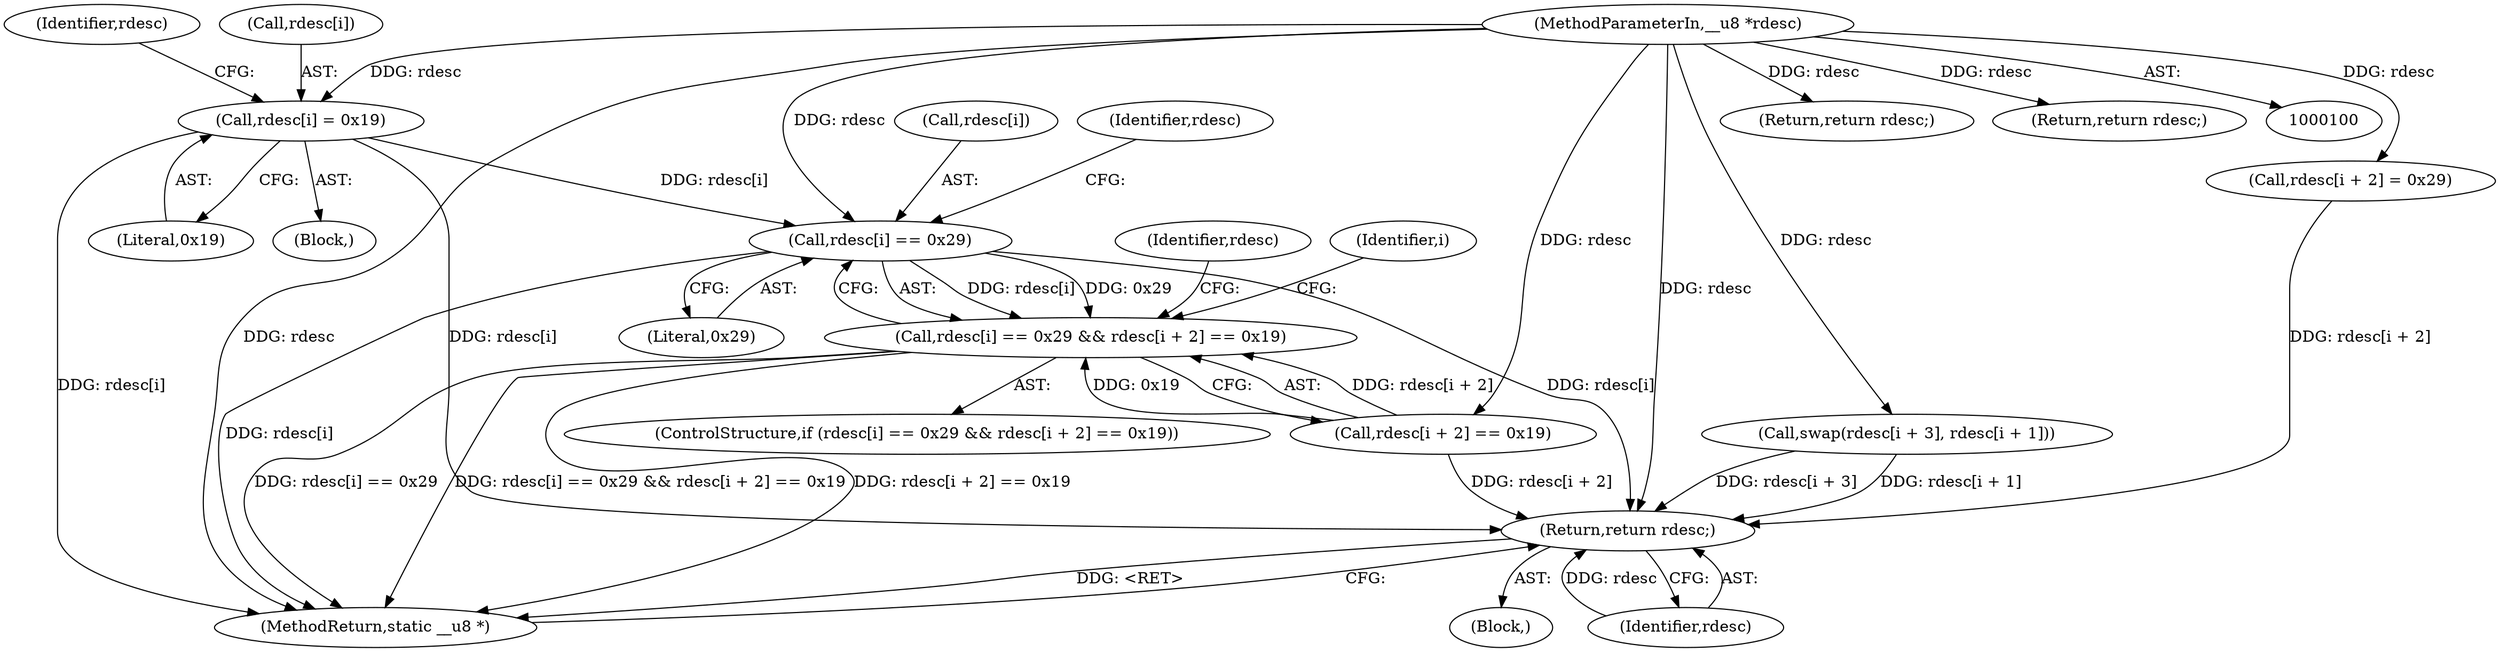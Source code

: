 digraph "0_linux_1ebb71143758f45dc0fa76e2f48429e13b16d110@array" {
"1000154" [label="(Call,rdesc[i] = 0x19)"];
"1000102" [label="(MethodParameterIn,__u8 *rdesc)"];
"1000141" [label="(Call,rdesc[i] == 0x29)"];
"1000140" [label="(Call,rdesc[i] == 0x29 && rdesc[i + 2] == 0x19)"];
"1000177" [label="(Return,return rdesc;)"];
"1000179" [label="(MethodReturn,static __u8 *)"];
"1000178" [label="(Identifier,rdesc)"];
"1000118" [label="(Return,return rdesc;)"];
"1000102" [label="(MethodParameterIn,__u8 *rdesc)"];
"1000141" [label="(Call,rdesc[i] == 0x29)"];
"1000159" [label="(Call,rdesc[i + 2] = 0x29)"];
"1000138" [label="(Identifier,i)"];
"1000142" [label="(Call,rdesc[i])"];
"1000125" [label="(Return,return rdesc;)"];
"1000140" [label="(Call,rdesc[i] == 0x29 && rdesc[i + 2] == 0x19)"];
"1000158" [label="(Literal,0x19)"];
"1000156" [label="(Identifier,rdesc)"];
"1000166" [label="(Call,swap(rdesc[i + 3], rdesc[i + 1]))"];
"1000154" [label="(Call,rdesc[i] = 0x19)"];
"1000145" [label="(Literal,0x29)"];
"1000148" [label="(Identifier,rdesc)"];
"1000153" [label="(Block,)"];
"1000104" [label="(Block,)"];
"1000177" [label="(Return,return rdesc;)"];
"1000139" [label="(ControlStructure,if (rdesc[i] == 0x29 && rdesc[i + 2] == 0x19))"];
"1000146" [label="(Call,rdesc[i + 2] == 0x19)"];
"1000161" [label="(Identifier,rdesc)"];
"1000155" [label="(Call,rdesc[i])"];
"1000154" -> "1000153"  [label="AST: "];
"1000154" -> "1000158"  [label="CFG: "];
"1000155" -> "1000154"  [label="AST: "];
"1000158" -> "1000154"  [label="AST: "];
"1000161" -> "1000154"  [label="CFG: "];
"1000154" -> "1000179"  [label="DDG: rdesc[i]"];
"1000154" -> "1000141"  [label="DDG: rdesc[i]"];
"1000102" -> "1000154"  [label="DDG: rdesc"];
"1000154" -> "1000177"  [label="DDG: rdesc[i]"];
"1000102" -> "1000100"  [label="AST: "];
"1000102" -> "1000179"  [label="DDG: rdesc"];
"1000102" -> "1000118"  [label="DDG: rdesc"];
"1000102" -> "1000125"  [label="DDG: rdesc"];
"1000102" -> "1000141"  [label="DDG: rdesc"];
"1000102" -> "1000146"  [label="DDG: rdesc"];
"1000102" -> "1000159"  [label="DDG: rdesc"];
"1000102" -> "1000166"  [label="DDG: rdesc"];
"1000102" -> "1000177"  [label="DDG: rdesc"];
"1000141" -> "1000140"  [label="AST: "];
"1000141" -> "1000145"  [label="CFG: "];
"1000142" -> "1000141"  [label="AST: "];
"1000145" -> "1000141"  [label="AST: "];
"1000148" -> "1000141"  [label="CFG: "];
"1000140" -> "1000141"  [label="CFG: "];
"1000141" -> "1000179"  [label="DDG: rdesc[i]"];
"1000141" -> "1000140"  [label="DDG: rdesc[i]"];
"1000141" -> "1000140"  [label="DDG: 0x29"];
"1000141" -> "1000177"  [label="DDG: rdesc[i]"];
"1000140" -> "1000139"  [label="AST: "];
"1000140" -> "1000146"  [label="CFG: "];
"1000146" -> "1000140"  [label="AST: "];
"1000156" -> "1000140"  [label="CFG: "];
"1000138" -> "1000140"  [label="CFG: "];
"1000140" -> "1000179"  [label="DDG: rdesc[i] == 0x29"];
"1000140" -> "1000179"  [label="DDG: rdesc[i] == 0x29 && rdesc[i + 2] == 0x19"];
"1000140" -> "1000179"  [label="DDG: rdesc[i + 2] == 0x19"];
"1000146" -> "1000140"  [label="DDG: rdesc[i + 2]"];
"1000146" -> "1000140"  [label="DDG: 0x19"];
"1000177" -> "1000104"  [label="AST: "];
"1000177" -> "1000178"  [label="CFG: "];
"1000178" -> "1000177"  [label="AST: "];
"1000179" -> "1000177"  [label="CFG: "];
"1000177" -> "1000179"  [label="DDG: <RET>"];
"1000178" -> "1000177"  [label="DDG: rdesc"];
"1000159" -> "1000177"  [label="DDG: rdesc[i + 2]"];
"1000146" -> "1000177"  [label="DDG: rdesc[i + 2]"];
"1000166" -> "1000177"  [label="DDG: rdesc[i + 1]"];
"1000166" -> "1000177"  [label="DDG: rdesc[i + 3]"];
}
